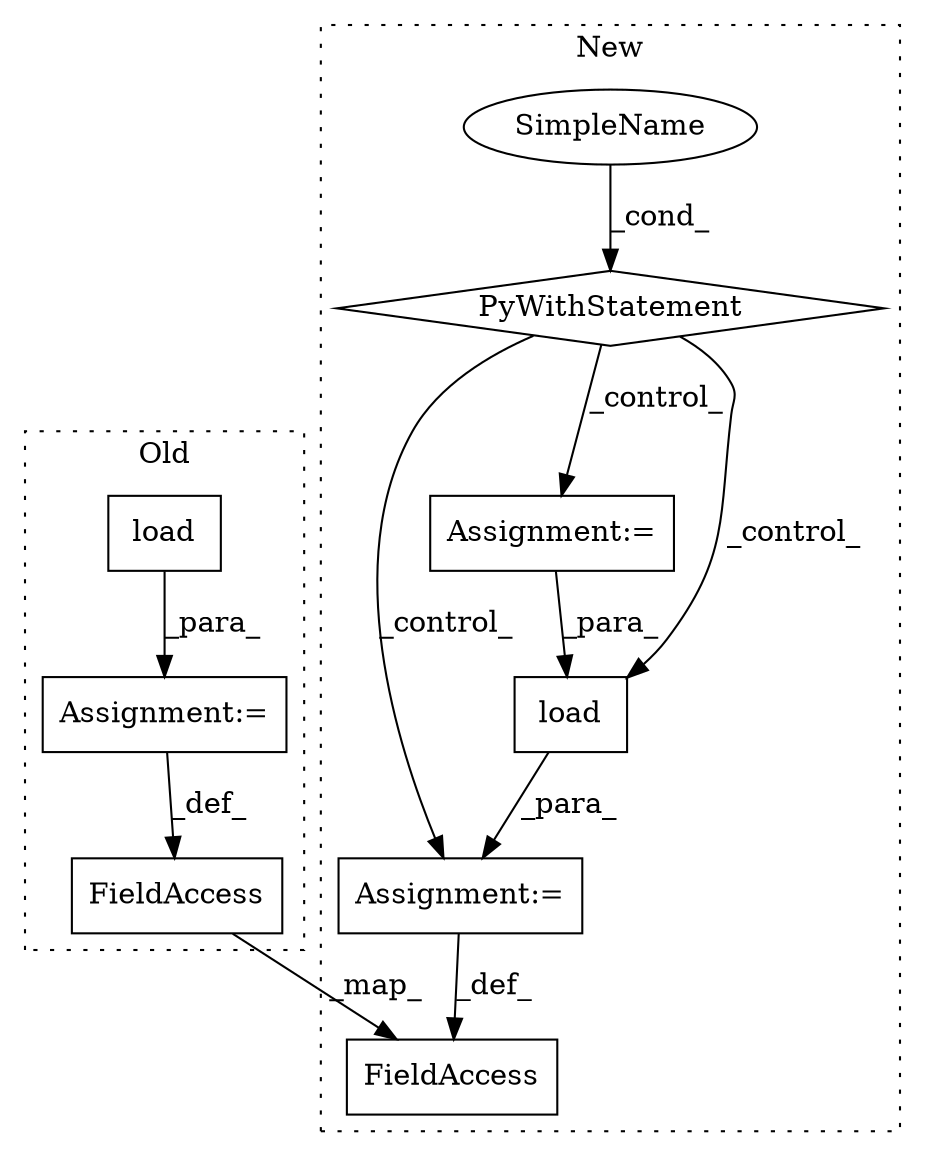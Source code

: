 digraph G {
subgraph cluster0 {
1 [label="load" a="32" s="3800,3813" l="5,1" shape="box"];
5 [label="Assignment:=" a="7" s="3792" l="1" shape="box"];
8 [label="FieldAccess" a="22" s="4444" l="27" shape="box"];
label = "Old";
style="dotted";
}
subgraph cluster1 {
2 [label="PyWithStatement" a="104" s="3817,3846" l="10,2" shape="diamond"];
3 [label="Assignment:=" a="7" s="3884" l="1" shape="box"];
4 [label="SimpleName" a="42" s="" l="" shape="ellipse"];
6 [label="Assignment:=" a="7" s="3861" l="4" shape="box"];
7 [label="load" a="32" s="3892,3901" l="5,1" shape="box"];
9 [label="FieldAccess" a="22" s="4538" l="27" shape="box"];
label = "New";
style="dotted";
}
1 -> 5 [label="_para_"];
2 -> 3 [label="_control_"];
2 -> 7 [label="_control_"];
2 -> 6 [label="_control_"];
3 -> 9 [label="_def_"];
4 -> 2 [label="_cond_"];
5 -> 8 [label="_def_"];
6 -> 7 [label="_para_"];
7 -> 3 [label="_para_"];
8 -> 9 [label="_map_"];
}